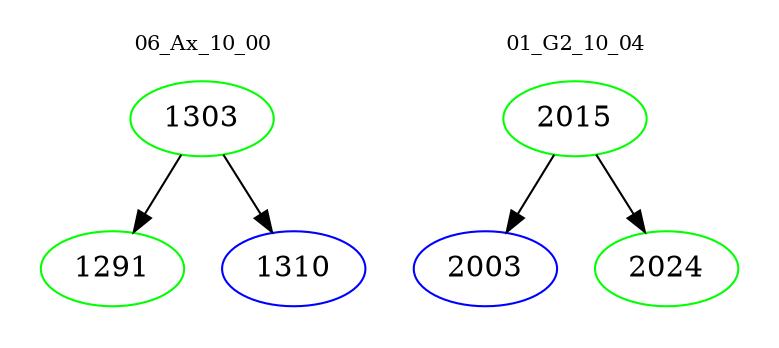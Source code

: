 digraph{
subgraph cluster_0 {
color = white
label = "06_Ax_10_00";
fontsize=10;
T0_1303 [label="1303", color="green"]
T0_1303 -> T0_1291 [color="black"]
T0_1291 [label="1291", color="green"]
T0_1303 -> T0_1310 [color="black"]
T0_1310 [label="1310", color="blue"]
}
subgraph cluster_1 {
color = white
label = "01_G2_10_04";
fontsize=10;
T1_2015 [label="2015", color="green"]
T1_2015 -> T1_2003 [color="black"]
T1_2003 [label="2003", color="blue"]
T1_2015 -> T1_2024 [color="black"]
T1_2024 [label="2024", color="green"]
}
}
